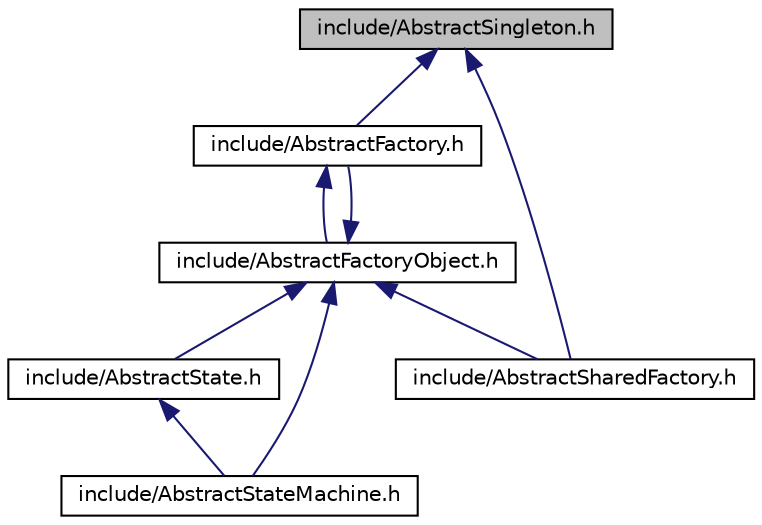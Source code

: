 digraph "include/AbstractSingleton.h"
{
  edge [fontname="Helvetica",fontsize="10",labelfontname="Helvetica",labelfontsize="10"];
  node [fontname="Helvetica",fontsize="10",shape=record];
  Node1 [label="include/AbstractSingleton.h",height=0.2,width=0.4,color="black", fillcolor="grey75", style="filled", fontcolor="black"];
  Node1 -> Node2 [dir="back",color="midnightblue",fontsize="10",style="solid"];
  Node2 [label="include/AbstractFactory.h",height=0.2,width=0.4,color="black", fillcolor="white", style="filled",URL="$_abstract_factory_8h.html"];
  Node2 -> Node3 [dir="back",color="midnightblue",fontsize="10",style="solid"];
  Node3 [label="include/AbstractFactoryObject.h",height=0.2,width=0.4,color="black", fillcolor="white", style="filled",URL="$_abstract_factory_object_8h.html"];
  Node3 -> Node2 [dir="back",color="midnightblue",fontsize="10",style="solid"];
  Node3 -> Node4 [dir="back",color="midnightblue",fontsize="10",style="solid"];
  Node4 [label="include/AbstractSharedFactory.h",height=0.2,width=0.4,color="black", fillcolor="white", style="filled",URL="$_abstract_shared_factory_8h.html"];
  Node3 -> Node5 [dir="back",color="midnightblue",fontsize="10",style="solid"];
  Node5 [label="include/AbstractState.h",height=0.2,width=0.4,color="black", fillcolor="white", style="filled",URL="$_abstract_state_8h.html"];
  Node5 -> Node6 [dir="back",color="midnightblue",fontsize="10",style="solid"];
  Node6 [label="include/AbstractStateMachine.h",height=0.2,width=0.4,color="black", fillcolor="white", style="filled",URL="$_abstract_state_machine_8h.html"];
  Node3 -> Node6 [dir="back",color="midnightblue",fontsize="10",style="solid"];
  Node1 -> Node4 [dir="back",color="midnightblue",fontsize="10",style="solid"];
}
